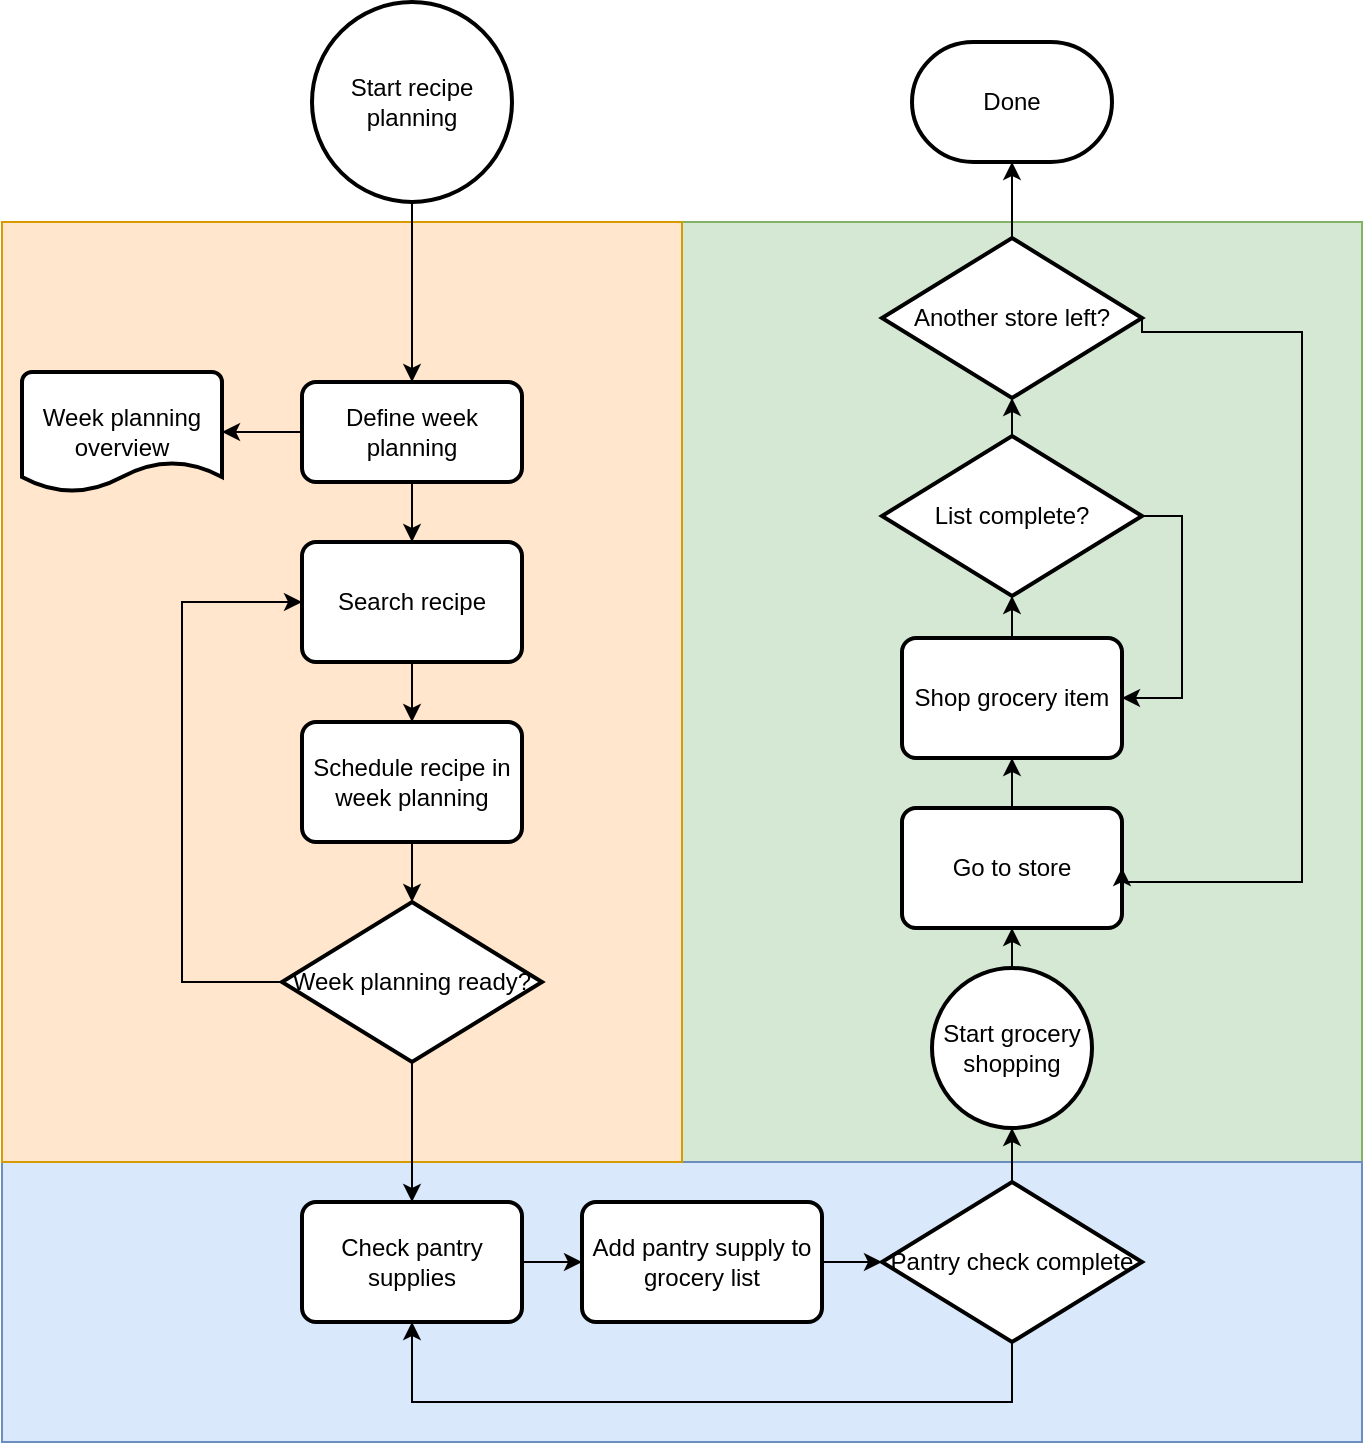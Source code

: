 <mxfile version="12.9.5" type="device"><diagram id="K3FY0j-JxAAHM-dvL3M1" name="Page-1"><mxGraphModel dx="1711" dy="946" grid="1" gridSize="10" guides="1" tooltips="1" connect="1" arrows="1" fold="1" page="1" pageScale="1" pageWidth="850" pageHeight="1100" math="0" shadow="0"><root><mxCell id="0"/><mxCell id="1" parent="0"/><mxCell id="FVaUnzFl66k2lJWvft8K-47" value="" style="rounded=0;whiteSpace=wrap;html=1;fillColor=#d5e8d4;strokeColor=#82b366;fontFamily=Helvetica;" vertex="1" parent="1"><mxGeometry x="425" y="150" width="340" height="470" as="geometry"/></mxCell><mxCell id="FVaUnzFl66k2lJWvft8K-46" value="" style="rounded=0;whiteSpace=wrap;html=1;fillColor=#dae8fc;strokeColor=#6c8ebf;fontFamily=Helvetica;" vertex="1" parent="1"><mxGeometry x="85" y="620" width="680" height="140" as="geometry"/></mxCell><mxCell id="FVaUnzFl66k2lJWvft8K-45" value="" style="rounded=0;whiteSpace=wrap;html=1;fillColor=#ffe6cc;strokeColor=#d79b00;fontFamily=Helvetica;" vertex="1" parent="1"><mxGeometry x="85" y="150" width="340" height="470" as="geometry"/></mxCell><mxCell id="FVaUnzFl66k2lJWvft8K-11" style="edgeStyle=orthogonalEdgeStyle;rounded=0;orthogonalLoop=1;jettySize=auto;html=1;fontFamily=Helvetica;" edge="1" parent="1" source="FVaUnzFl66k2lJWvft8K-1" target="FVaUnzFl66k2lJWvft8K-10"><mxGeometry relative="1" as="geometry"/></mxCell><mxCell id="FVaUnzFl66k2lJWvft8K-12" style="edgeStyle=orthogonalEdgeStyle;rounded=0;orthogonalLoop=1;jettySize=auto;html=1;fontFamily=Helvetica;" edge="1" parent="1" source="FVaUnzFl66k2lJWvft8K-1" target="FVaUnzFl66k2lJWvft8K-4"><mxGeometry relative="1" as="geometry"/></mxCell><mxCell id="FVaUnzFl66k2lJWvft8K-1" value="Define week planning" style="rounded=1;whiteSpace=wrap;html=1;absoluteArcSize=1;arcSize=14;strokeWidth=2;fontFamily=Helvetica;" vertex="1" parent="1"><mxGeometry x="235" y="230" width="110" height="50" as="geometry"/></mxCell><mxCell id="FVaUnzFl66k2lJWvft8K-16" style="edgeStyle=orthogonalEdgeStyle;rounded=0;orthogonalLoop=1;jettySize=auto;html=1;entryX=0.5;entryY=0;entryDx=0;entryDy=0;fontFamily=Helvetica;" edge="1" parent="1" source="FVaUnzFl66k2lJWvft8K-2" target="FVaUnzFl66k2lJWvft8K-1"><mxGeometry relative="1" as="geometry"/></mxCell><mxCell id="FVaUnzFl66k2lJWvft8K-2" value="Start recipe planning" style="strokeWidth=2;html=1;shape=mxgraph.flowchart.start_2;whiteSpace=wrap;fontFamily=Helvetica;" vertex="1" parent="1"><mxGeometry x="240" y="40" width="100" height="100" as="geometry"/></mxCell><mxCell id="FVaUnzFl66k2lJWvft8K-15" style="edgeStyle=orthogonalEdgeStyle;rounded=0;orthogonalLoop=1;jettySize=auto;html=1;entryX=0;entryY=0.5;entryDx=0;entryDy=0;exitX=0;exitY=0.5;exitDx=0;exitDy=0;exitPerimeter=0;fontFamily=Helvetica;" edge="1" parent="1" source="FVaUnzFl66k2lJWvft8K-3" target="FVaUnzFl66k2lJWvft8K-4"><mxGeometry relative="1" as="geometry"><Array as="points"><mxPoint x="175" y="530"/><mxPoint x="175" y="340"/></Array></mxGeometry></mxCell><mxCell id="FVaUnzFl66k2lJWvft8K-26" style="edgeStyle=orthogonalEdgeStyle;rounded=0;orthogonalLoop=1;jettySize=auto;html=1;entryX=0.5;entryY=0;entryDx=0;entryDy=0;fontFamily=Helvetica;" edge="1" parent="1" source="FVaUnzFl66k2lJWvft8K-3" target="FVaUnzFl66k2lJWvft8K-19"><mxGeometry relative="1" as="geometry"/></mxCell><mxCell id="FVaUnzFl66k2lJWvft8K-3" value="Week planning ready?" style="strokeWidth=2;html=1;shape=mxgraph.flowchart.decision;whiteSpace=wrap;fontFamily=Helvetica;" vertex="1" parent="1"><mxGeometry x="225" y="490" width="130" height="80" as="geometry"/></mxCell><mxCell id="FVaUnzFl66k2lJWvft8K-13" style="edgeStyle=orthogonalEdgeStyle;rounded=0;orthogonalLoop=1;jettySize=auto;html=1;fontFamily=Helvetica;" edge="1" parent="1" source="FVaUnzFl66k2lJWvft8K-4" target="FVaUnzFl66k2lJWvft8K-5"><mxGeometry relative="1" as="geometry"/></mxCell><mxCell id="FVaUnzFl66k2lJWvft8K-4" value="Search recipe" style="rounded=1;whiteSpace=wrap;html=1;absoluteArcSize=1;arcSize=14;strokeWidth=2;fontFamily=Helvetica;" vertex="1" parent="1"><mxGeometry x="235" y="310" width="110" height="60" as="geometry"/></mxCell><mxCell id="FVaUnzFl66k2lJWvft8K-14" style="edgeStyle=orthogonalEdgeStyle;rounded=0;orthogonalLoop=1;jettySize=auto;html=1;fontFamily=Helvetica;" edge="1" parent="1" source="FVaUnzFl66k2lJWvft8K-5" target="FVaUnzFl66k2lJWvft8K-3"><mxGeometry relative="1" as="geometry"/></mxCell><mxCell id="FVaUnzFl66k2lJWvft8K-5" value="Schedule recipe in week planning" style="rounded=1;whiteSpace=wrap;html=1;absoluteArcSize=1;arcSize=14;strokeWidth=2;fontFamily=Helvetica;" vertex="1" parent="1"><mxGeometry x="235" y="400" width="110" height="60" as="geometry"/></mxCell><mxCell id="FVaUnzFl66k2lJWvft8K-9" value="Done" style="strokeWidth=2;html=1;shape=mxgraph.flowchart.terminator;whiteSpace=wrap;fontFamily=Helvetica;" vertex="1" parent="1"><mxGeometry x="540" y="60" width="100" height="60" as="geometry"/></mxCell><mxCell id="FVaUnzFl66k2lJWvft8K-10" value="Week planning overview" style="strokeWidth=2;html=1;shape=mxgraph.flowchart.document2;whiteSpace=wrap;size=0.25;fontFamily=Helvetica;" vertex="1" parent="1"><mxGeometry x="95" y="225" width="100" height="60" as="geometry"/></mxCell><mxCell id="FVaUnzFl66k2lJWvft8K-38" style="edgeStyle=orthogonalEdgeStyle;rounded=0;orthogonalLoop=1;jettySize=auto;html=1;entryX=0.5;entryY=1;entryDx=0;entryDy=0;fontFamily=Helvetica;" edge="1" parent="1" source="FVaUnzFl66k2lJWvft8K-17" target="FVaUnzFl66k2lJWvft8K-30"><mxGeometry relative="1" as="geometry"/></mxCell><mxCell id="FVaUnzFl66k2lJWvft8K-17" value="Start grocery shopping" style="strokeWidth=2;html=1;shape=mxgraph.flowchart.start_2;whiteSpace=wrap;fontFamily=Helvetica;" vertex="1" parent="1"><mxGeometry x="550" y="523" width="80" height="80" as="geometry"/></mxCell><mxCell id="FVaUnzFl66k2lJWvft8K-23" style="edgeStyle=orthogonalEdgeStyle;rounded=0;orthogonalLoop=1;jettySize=auto;html=1;entryX=0;entryY=0.5;entryDx=0;entryDy=0;fontFamily=Helvetica;" edge="1" parent="1" source="FVaUnzFl66k2lJWvft8K-19" target="FVaUnzFl66k2lJWvft8K-20"><mxGeometry relative="1" as="geometry"/></mxCell><mxCell id="FVaUnzFl66k2lJWvft8K-19" value="Check pantry supplies" style="rounded=1;whiteSpace=wrap;html=1;absoluteArcSize=1;arcSize=14;strokeWidth=2;fontFamily=Helvetica;" vertex="1" parent="1"><mxGeometry x="235" y="640" width="110" height="60" as="geometry"/></mxCell><mxCell id="FVaUnzFl66k2lJWvft8K-24" style="edgeStyle=orthogonalEdgeStyle;rounded=0;orthogonalLoop=1;jettySize=auto;html=1;entryX=0;entryY=0.5;entryDx=0;entryDy=0;entryPerimeter=0;fontFamily=Helvetica;" edge="1" parent="1" source="FVaUnzFl66k2lJWvft8K-20" target="FVaUnzFl66k2lJWvft8K-22"><mxGeometry relative="1" as="geometry"/></mxCell><mxCell id="FVaUnzFl66k2lJWvft8K-20" value="Add pantry supply to grocery list" style="rounded=1;whiteSpace=wrap;html=1;absoluteArcSize=1;arcSize=14;strokeWidth=2;fontFamily=Helvetica;" vertex="1" parent="1"><mxGeometry x="375" y="640" width="120" height="60" as="geometry"/></mxCell><mxCell id="FVaUnzFl66k2lJWvft8K-25" style="edgeStyle=orthogonalEdgeStyle;rounded=0;orthogonalLoop=1;jettySize=auto;html=1;entryX=0.5;entryY=1;entryDx=0;entryDy=0;fontFamily=Helvetica;" edge="1" parent="1" source="FVaUnzFl66k2lJWvft8K-22" target="FVaUnzFl66k2lJWvft8K-19"><mxGeometry relative="1" as="geometry"><Array as="points"><mxPoint x="590" y="740"/><mxPoint x="290" y="740"/></Array></mxGeometry></mxCell><mxCell id="FVaUnzFl66k2lJWvft8K-29" style="edgeStyle=orthogonalEdgeStyle;rounded=0;orthogonalLoop=1;jettySize=auto;html=1;exitX=0.5;exitY=0;exitDx=0;exitDy=0;exitPerimeter=0;fontFamily=Helvetica;" edge="1" parent="1" source="FVaUnzFl66k2lJWvft8K-22" target="FVaUnzFl66k2lJWvft8K-17"><mxGeometry relative="1" as="geometry"/></mxCell><mxCell id="FVaUnzFl66k2lJWvft8K-22" value="Pantry check complete" style="strokeWidth=2;html=1;shape=mxgraph.flowchart.decision;whiteSpace=wrap;fontFamily=Helvetica;" vertex="1" parent="1"><mxGeometry x="525" y="630" width="130" height="80" as="geometry"/></mxCell><mxCell id="FVaUnzFl66k2lJWvft8K-32" value="" style="edgeStyle=orthogonalEdgeStyle;rounded=0;orthogonalLoop=1;jettySize=auto;html=1;fontFamily=Helvetica;" edge="1" parent="1" source="FVaUnzFl66k2lJWvft8K-30" target="FVaUnzFl66k2lJWvft8K-31"><mxGeometry relative="1" as="geometry"/></mxCell><mxCell id="FVaUnzFl66k2lJWvft8K-30" value="Go to store" style="rounded=1;whiteSpace=wrap;html=1;absoluteArcSize=1;arcSize=14;strokeWidth=2;fontFamily=Helvetica;" vertex="1" parent="1"><mxGeometry x="535" y="443" width="110" height="60" as="geometry"/></mxCell><mxCell id="FVaUnzFl66k2lJWvft8K-36" style="edgeStyle=orthogonalEdgeStyle;rounded=0;orthogonalLoop=1;jettySize=auto;html=1;entryX=0.5;entryY=1;entryDx=0;entryDy=0;entryPerimeter=0;fontFamily=Helvetica;" edge="1" parent="1" source="FVaUnzFl66k2lJWvft8K-31" target="FVaUnzFl66k2lJWvft8K-35"><mxGeometry relative="1" as="geometry"/></mxCell><mxCell id="FVaUnzFl66k2lJWvft8K-31" value="Shop grocery item" style="rounded=1;whiteSpace=wrap;html=1;absoluteArcSize=1;arcSize=14;strokeWidth=2;fontFamily=Helvetica;" vertex="1" parent="1"><mxGeometry x="535" y="358" width="110" height="60" as="geometry"/></mxCell><mxCell id="FVaUnzFl66k2lJWvft8K-37" style="edgeStyle=orthogonalEdgeStyle;rounded=0;orthogonalLoop=1;jettySize=auto;html=1;entryX=1;entryY=0.5;entryDx=0;entryDy=0;exitX=1;exitY=0.5;exitDx=0;exitDy=0;exitPerimeter=0;fontFamily=Helvetica;" edge="1" parent="1" source="FVaUnzFl66k2lJWvft8K-35" target="FVaUnzFl66k2lJWvft8K-31"><mxGeometry relative="1" as="geometry"/></mxCell><mxCell id="FVaUnzFl66k2lJWvft8K-40" style="edgeStyle=orthogonalEdgeStyle;rounded=0;orthogonalLoop=1;jettySize=auto;html=1;exitX=0.5;exitY=0;exitDx=0;exitDy=0;exitPerimeter=0;entryX=0.5;entryY=1;entryDx=0;entryDy=0;entryPerimeter=0;fontFamily=Helvetica;" edge="1" parent="1" source="FVaUnzFl66k2lJWvft8K-35" target="FVaUnzFl66k2lJWvft8K-39"><mxGeometry relative="1" as="geometry"/></mxCell><mxCell id="FVaUnzFl66k2lJWvft8K-35" value="List complete?" style="strokeWidth=2;html=1;shape=mxgraph.flowchart.decision;whiteSpace=wrap;fontFamily=Helvetica;" vertex="1" parent="1"><mxGeometry x="525" y="257" width="130" height="80" as="geometry"/></mxCell><mxCell id="FVaUnzFl66k2lJWvft8K-41" style="edgeStyle=orthogonalEdgeStyle;rounded=0;orthogonalLoop=1;jettySize=auto;html=1;exitX=1;exitY=0.5;exitDx=0;exitDy=0;exitPerimeter=0;entryX=1;entryY=0.5;entryDx=0;entryDy=0;fontFamily=Helvetica;" edge="1" parent="1" source="FVaUnzFl66k2lJWvft8K-39" target="FVaUnzFl66k2lJWvft8K-30"><mxGeometry relative="1" as="geometry"><Array as="points"><mxPoint x="735" y="205"/><mxPoint x="735" y="480"/></Array></mxGeometry></mxCell><mxCell id="FVaUnzFl66k2lJWvft8K-42" style="edgeStyle=orthogonalEdgeStyle;rounded=0;orthogonalLoop=1;jettySize=auto;html=1;exitX=0.5;exitY=0;exitDx=0;exitDy=0;exitPerimeter=0;fontFamily=Helvetica;" edge="1" parent="1" source="FVaUnzFl66k2lJWvft8K-39" target="FVaUnzFl66k2lJWvft8K-9"><mxGeometry relative="1" as="geometry"/></mxCell><mxCell id="FVaUnzFl66k2lJWvft8K-39" value="Another store left?" style="strokeWidth=2;html=1;shape=mxgraph.flowchart.decision;whiteSpace=wrap;fontFamily=Helvetica;" vertex="1" parent="1"><mxGeometry x="525" y="158" width="130" height="80" as="geometry"/></mxCell></root></mxGraphModel></diagram></mxfile>